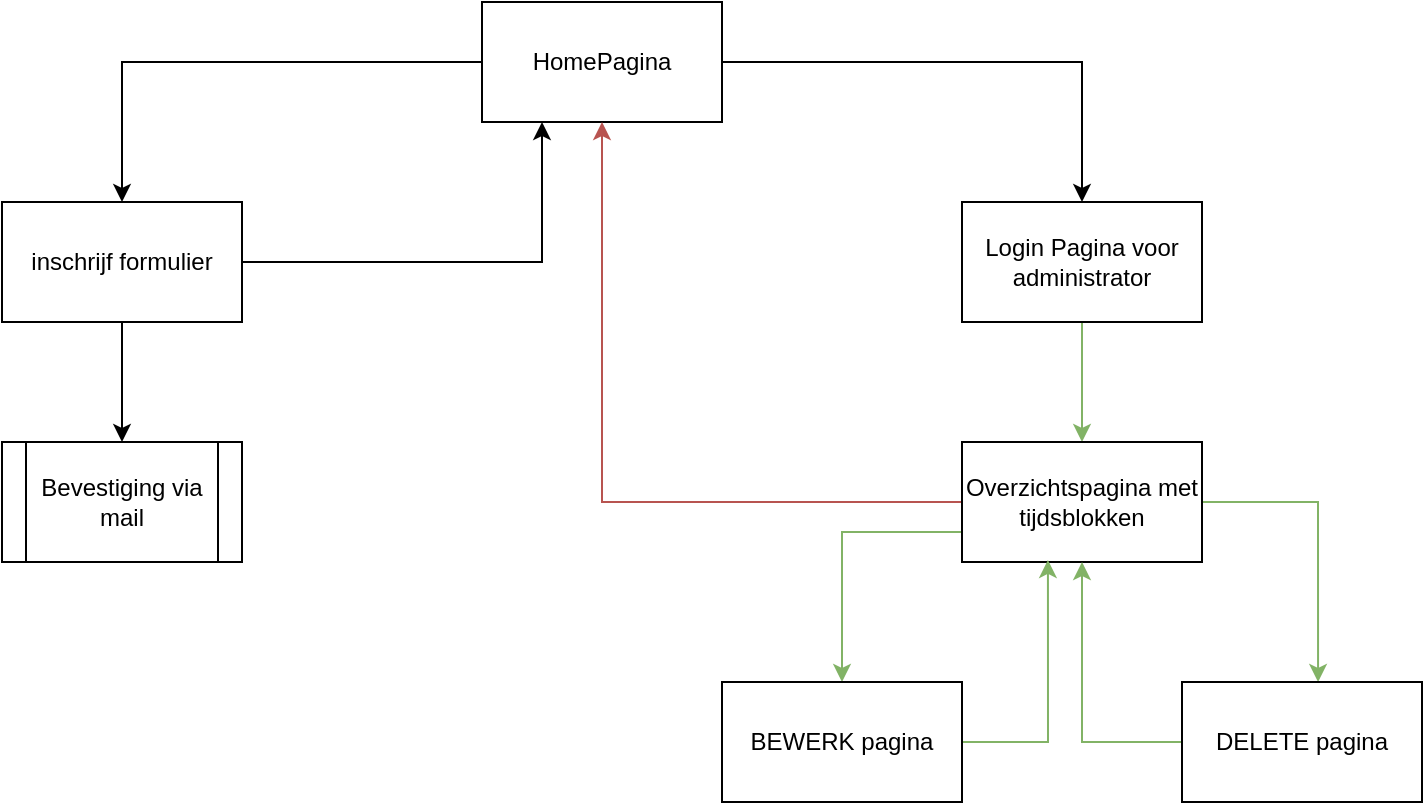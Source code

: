 <mxfile version="14.6.13" type="device"><diagram id="23EwFaRnnTldI-cS5qPK" name="Page-1"><mxGraphModel dx="1022" dy="775" grid="1" gridSize="10" guides="1" tooltips="1" connect="1" arrows="1" fold="1" page="1" pageScale="1" pageWidth="827" pageHeight="1169" math="0" shadow="0"><root><mxCell id="0"/><mxCell id="1" parent="0"/><mxCell id="aELB2m-qUp86EHTCH8cZ-6" style="edgeStyle=orthogonalEdgeStyle;rounded=0;orthogonalLoop=1;jettySize=auto;html=1;exitX=0;exitY=0.5;exitDx=0;exitDy=0;entryX=0.5;entryY=0;entryDx=0;entryDy=0;" edge="1" parent="1" source="aELB2m-qUp86EHTCH8cZ-1" target="aELB2m-qUp86EHTCH8cZ-4"><mxGeometry relative="1" as="geometry"/></mxCell><mxCell id="aELB2m-qUp86EHTCH8cZ-7" style="edgeStyle=orthogonalEdgeStyle;rounded=0;orthogonalLoop=1;jettySize=auto;html=1;exitX=1;exitY=0.5;exitDx=0;exitDy=0;" edge="1" parent="1" source="aELB2m-qUp86EHTCH8cZ-1" target="aELB2m-qUp86EHTCH8cZ-2"><mxGeometry relative="1" as="geometry"/></mxCell><mxCell id="aELB2m-qUp86EHTCH8cZ-1" value="HomePagina" style="rounded=0;whiteSpace=wrap;html=1;" vertex="1" parent="1"><mxGeometry x="320" y="60" width="120" height="60" as="geometry"/></mxCell><mxCell id="aELB2m-qUp86EHTCH8cZ-8" style="edgeStyle=orthogonalEdgeStyle;rounded=0;orthogonalLoop=1;jettySize=auto;html=1;exitX=0.5;exitY=1;exitDx=0;exitDy=0;entryX=0.5;entryY=0;entryDx=0;entryDy=0;fillColor=#d5e8d4;strokeColor=#82b366;" edge="1" parent="1" source="aELB2m-qUp86EHTCH8cZ-2" target="aELB2m-qUp86EHTCH8cZ-3"><mxGeometry relative="1" as="geometry"/></mxCell><mxCell id="aELB2m-qUp86EHTCH8cZ-2" value="Login Pagina voor administrator" style="rounded=0;whiteSpace=wrap;html=1;" vertex="1" parent="1"><mxGeometry x="560" y="160" width="120" height="60" as="geometry"/></mxCell><mxCell id="aELB2m-qUp86EHTCH8cZ-9" style="edgeStyle=orthogonalEdgeStyle;rounded=0;orthogonalLoop=1;jettySize=auto;html=1;exitX=0;exitY=0.5;exitDx=0;exitDy=0;entryX=0.5;entryY=1;entryDx=0;entryDy=0;fillColor=#f8cecc;strokeColor=#b85450;" edge="1" parent="1" source="aELB2m-qUp86EHTCH8cZ-3" target="aELB2m-qUp86EHTCH8cZ-1"><mxGeometry relative="1" as="geometry"/></mxCell><mxCell id="aELB2m-qUp86EHTCH8cZ-11" style="edgeStyle=orthogonalEdgeStyle;rounded=0;orthogonalLoop=1;jettySize=auto;html=1;exitX=1;exitY=0.5;exitDx=0;exitDy=0;entryX=0.567;entryY=0;entryDx=0;entryDy=0;entryPerimeter=0;fillColor=#d5e8d4;strokeColor=#82b366;" edge="1" parent="1" source="aELB2m-qUp86EHTCH8cZ-3" target="aELB2m-qUp86EHTCH8cZ-10"><mxGeometry relative="1" as="geometry"/></mxCell><mxCell id="aELB2m-qUp86EHTCH8cZ-13" style="edgeStyle=orthogonalEdgeStyle;rounded=0;orthogonalLoop=1;jettySize=auto;html=1;exitX=0;exitY=0.75;exitDx=0;exitDy=0;entryX=0.5;entryY=0;entryDx=0;entryDy=0;fillColor=#d5e8d4;strokeColor=#82b366;" edge="1" parent="1" source="aELB2m-qUp86EHTCH8cZ-3" target="aELB2m-qUp86EHTCH8cZ-12"><mxGeometry relative="1" as="geometry"/></mxCell><mxCell id="aELB2m-qUp86EHTCH8cZ-3" value="Overzichtspagina met tijdsblokken" style="rounded=0;whiteSpace=wrap;html=1;" vertex="1" parent="1"><mxGeometry x="560" y="280" width="120" height="60" as="geometry"/></mxCell><mxCell id="aELB2m-qUp86EHTCH8cZ-16" style="edgeStyle=orthogonalEdgeStyle;rounded=0;orthogonalLoop=1;jettySize=auto;html=1;exitX=1;exitY=0.5;exitDx=0;exitDy=0;entryX=0.25;entryY=1;entryDx=0;entryDy=0;" edge="1" parent="1" source="aELB2m-qUp86EHTCH8cZ-4" target="aELB2m-qUp86EHTCH8cZ-1"><mxGeometry relative="1" as="geometry"/></mxCell><mxCell id="aELB2m-qUp86EHTCH8cZ-19" style="edgeStyle=orthogonalEdgeStyle;rounded=0;orthogonalLoop=1;jettySize=auto;html=1;exitX=0.5;exitY=1;exitDx=0;exitDy=0;entryX=0.5;entryY=0;entryDx=0;entryDy=0;" edge="1" parent="1" source="aELB2m-qUp86EHTCH8cZ-4" target="aELB2m-qUp86EHTCH8cZ-17"><mxGeometry relative="1" as="geometry"/></mxCell><mxCell id="aELB2m-qUp86EHTCH8cZ-4" value="inschrijf formulier" style="rounded=0;whiteSpace=wrap;html=1;" vertex="1" parent="1"><mxGeometry x="80" y="160" width="120" height="60" as="geometry"/></mxCell><mxCell id="aELB2m-qUp86EHTCH8cZ-15" style="edgeStyle=orthogonalEdgeStyle;rounded=0;orthogonalLoop=1;jettySize=auto;html=1;exitX=0;exitY=0.5;exitDx=0;exitDy=0;entryX=0.5;entryY=1;entryDx=0;entryDy=0;fillColor=#d5e8d4;strokeColor=#82b366;" edge="1" parent="1" source="aELB2m-qUp86EHTCH8cZ-10" target="aELB2m-qUp86EHTCH8cZ-3"><mxGeometry relative="1" as="geometry"/></mxCell><mxCell id="aELB2m-qUp86EHTCH8cZ-10" value="DELETE pagina" style="rounded=0;whiteSpace=wrap;html=1;" vertex="1" parent="1"><mxGeometry x="670" y="400" width="120" height="60" as="geometry"/></mxCell><mxCell id="aELB2m-qUp86EHTCH8cZ-14" style="edgeStyle=orthogonalEdgeStyle;rounded=0;orthogonalLoop=1;jettySize=auto;html=1;exitX=1;exitY=0.5;exitDx=0;exitDy=0;entryX=0.358;entryY=0.983;entryDx=0;entryDy=0;entryPerimeter=0;fillColor=#d5e8d4;strokeColor=#82b366;" edge="1" parent="1" source="aELB2m-qUp86EHTCH8cZ-12" target="aELB2m-qUp86EHTCH8cZ-3"><mxGeometry relative="1" as="geometry"/></mxCell><mxCell id="aELB2m-qUp86EHTCH8cZ-12" value="BEWERK pagina" style="rounded=0;whiteSpace=wrap;html=1;" vertex="1" parent="1"><mxGeometry x="440" y="400" width="120" height="60" as="geometry"/></mxCell><mxCell id="aELB2m-qUp86EHTCH8cZ-17" value="Bevestiging via mail" style="shape=process;whiteSpace=wrap;html=1;backgroundOutline=1;" vertex="1" parent="1"><mxGeometry x="80" y="280" width="120" height="60" as="geometry"/></mxCell></root></mxGraphModel></diagram></mxfile>